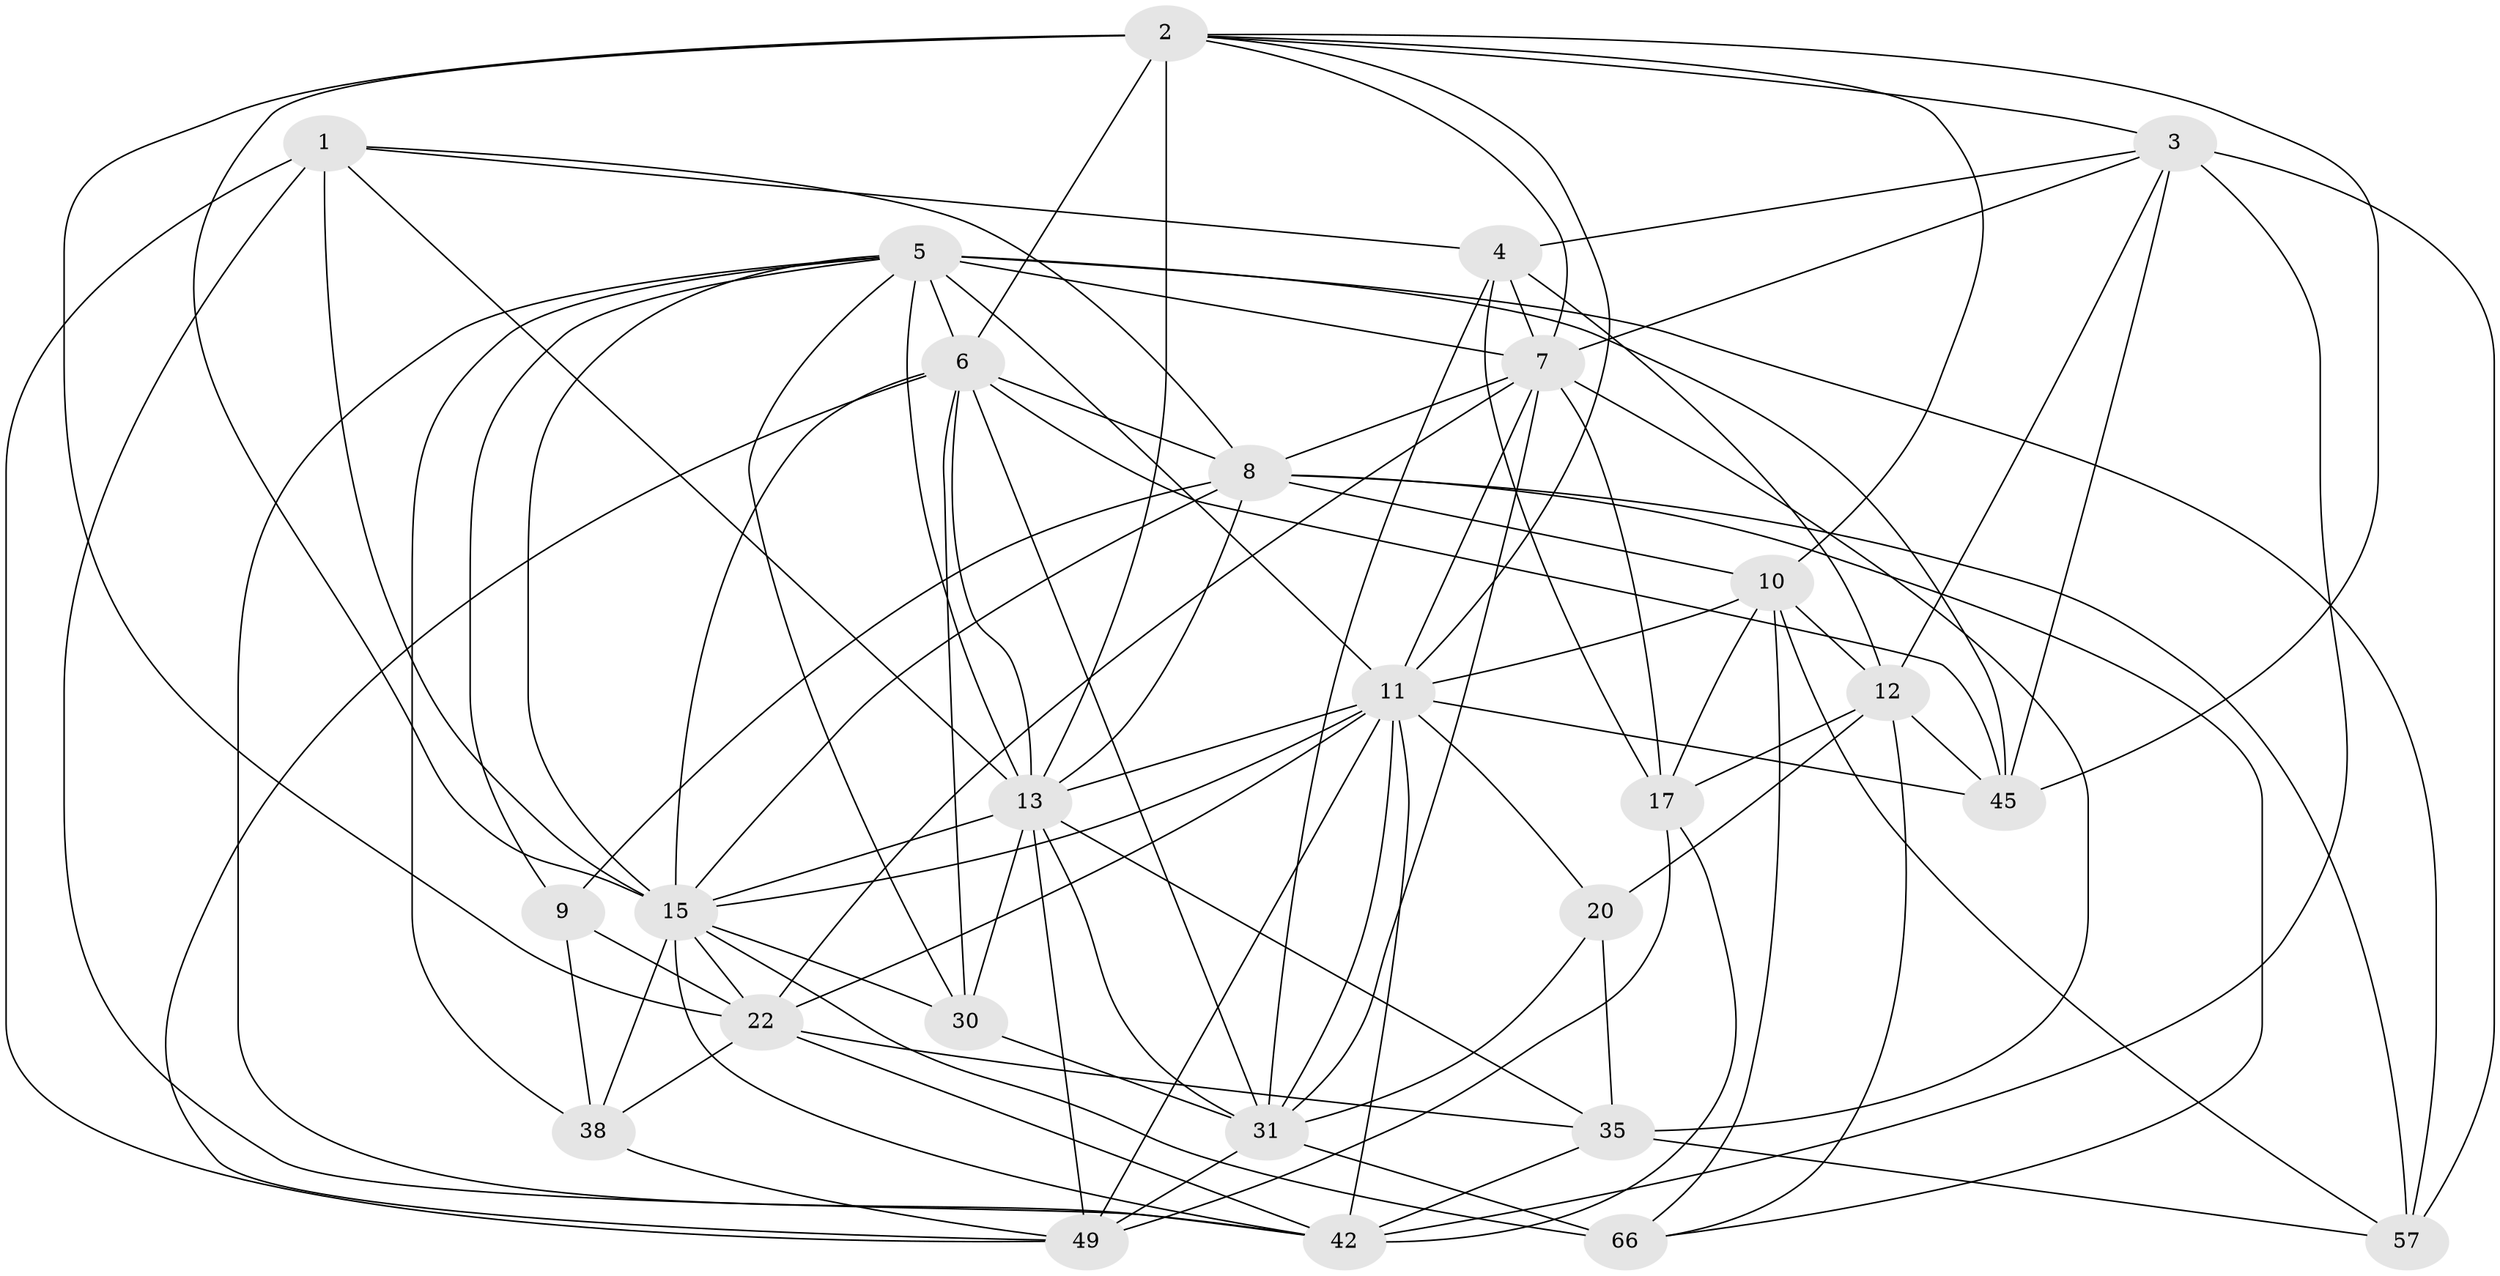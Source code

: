 // original degree distribution, {4: 1.0}
// Generated by graph-tools (version 1.1) at 2025/20/03/04/25 18:20:30]
// undirected, 26 vertices, 97 edges
graph export_dot {
graph [start="1"]
  node [color=gray90,style=filled];
  1 [super="+81"];
  2 [super="+25+73+21"];
  3 [super="+23+24"];
  4 [super="+67+19"];
  5 [super="+36+59"];
  6 [super="+43+47"];
  7 [super="+52+70+50"];
  8 [super="+76+71+65"];
  9;
  10 [super="+14"];
  11 [super="+33+34+44+39"];
  12 [super="+40+16+63"];
  13 [super="+28"];
  15 [super="+62+53+32"];
  17 [super="+18"];
  20;
  22 [super="+27+26"];
  30 [super="+58"];
  31 [super="+82+41+61"];
  35 [super="+75"];
  38 [super="+60"];
  42 [super="+80+68"];
  45 [super="+83"];
  49 [super="+51"];
  57 [super="+84"];
  66 [super="+74"];
  1 -- 4;
  1 -- 42;
  1 -- 49;
  1 -- 13;
  1 -- 15;
  1 -- 8;
  2 -- 6 [weight=2];
  2 -- 11;
  2 -- 45;
  2 -- 22 [weight=2];
  2 -- 13 [weight=2];
  2 -- 3;
  2 -- 7;
  2 -- 10;
  2 -- 15;
  3 -- 7;
  3 -- 57 [weight=2];
  3 -- 4;
  3 -- 42;
  3 -- 12;
  3 -- 45;
  4 -- 17;
  4 -- 31;
  4 -- 12 [weight=3];
  4 -- 7;
  5 -- 11 [weight=2];
  5 -- 42;
  5 -- 6;
  5 -- 9;
  5 -- 45;
  5 -- 57;
  5 -- 38;
  5 -- 7;
  5 -- 13;
  5 -- 30;
  5 -- 15;
  6 -- 31;
  6 -- 45;
  6 -- 13;
  6 -- 8;
  6 -- 30;
  6 -- 49;
  6 -- 15;
  7 -- 17;
  7 -- 11;
  7 -- 22;
  7 -- 31;
  7 -- 8;
  7 -- 35;
  8 -- 9;
  8 -- 66;
  8 -- 15 [weight=2];
  8 -- 13;
  8 -- 57;
  8 -- 10;
  9 -- 38;
  9 -- 22;
  10 -- 57;
  10 -- 17;
  10 -- 66;
  10 -- 12 [weight=2];
  10 -- 11;
  11 -- 20;
  11 -- 22;
  11 -- 49 [weight=2];
  11 -- 45;
  11 -- 42;
  11 -- 31;
  11 -- 13;
  11 -- 15;
  12 -- 66;
  12 -- 17;
  12 -- 20;
  12 -- 45;
  13 -- 35;
  13 -- 15;
  13 -- 49;
  13 -- 30;
  13 -- 31;
  15 -- 38;
  15 -- 30;
  15 -- 22;
  15 -- 66 [weight=2];
  15 -- 42;
  17 -- 42;
  17 -- 49;
  20 -- 31;
  20 -- 35;
  22 -- 38 [weight=2];
  22 -- 35;
  22 -- 42;
  30 -- 31 [weight=2];
  31 -- 66;
  31 -- 49;
  35 -- 57;
  35 -- 42;
  38 -- 49;
}
